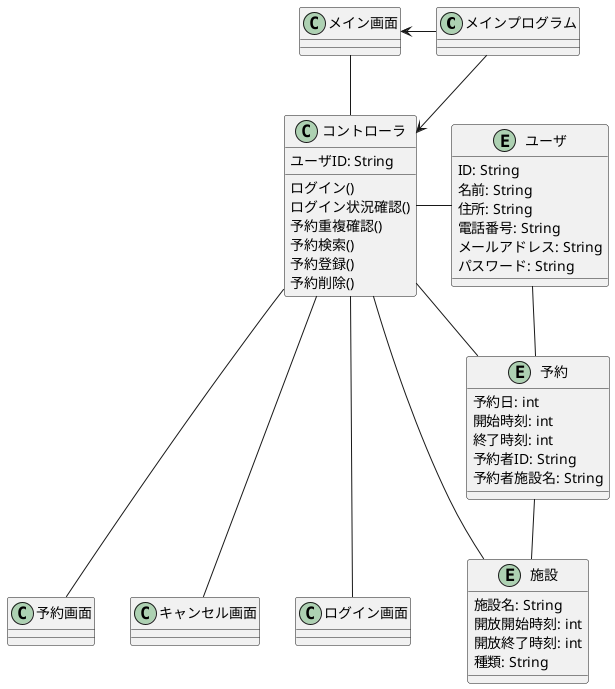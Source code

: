 @startuml 設計レベルのクラス図

class メインプログラム
Entity ユーザ {
  ID: String
  名前: String
  住所: String
  電話番号: String
  メールアドレス: String
  パスワード: String
}
Entity 予約 {
  予約日: int
  開始時刻: int
  終了時刻: int
  予約者ID: String
  予約者施設名: String

}
Entity 施設 {
  施設名: String
  開放開始時刻: int
  開放終了時刻: int
  種類: String
}
class メイン画面
class 予約画面
class キャンセル画面
class ログイン画面
class コントローラ {
  ユーザID: String
  ログイン()
  ログイン状況確認()
  予約重複確認()
  予約検索()
  予約登録()
  予約削除()
}

メインプログラム --> コントローラ
メインプログラム -l-> メイン画面

メインプログラム -[hidden]right-> ユーザ

コントローラ --right- 予約
コントローラ --right- ユーザ
コントローラ --right- 施設

コントローラ -left- メイン画面

コントローラ --- 予約画面
コントローラ --- キャンセル画面
コントローラ --- ログイン画面

予約 -up- ユーザ
予約 -down- 施設

@enduml
